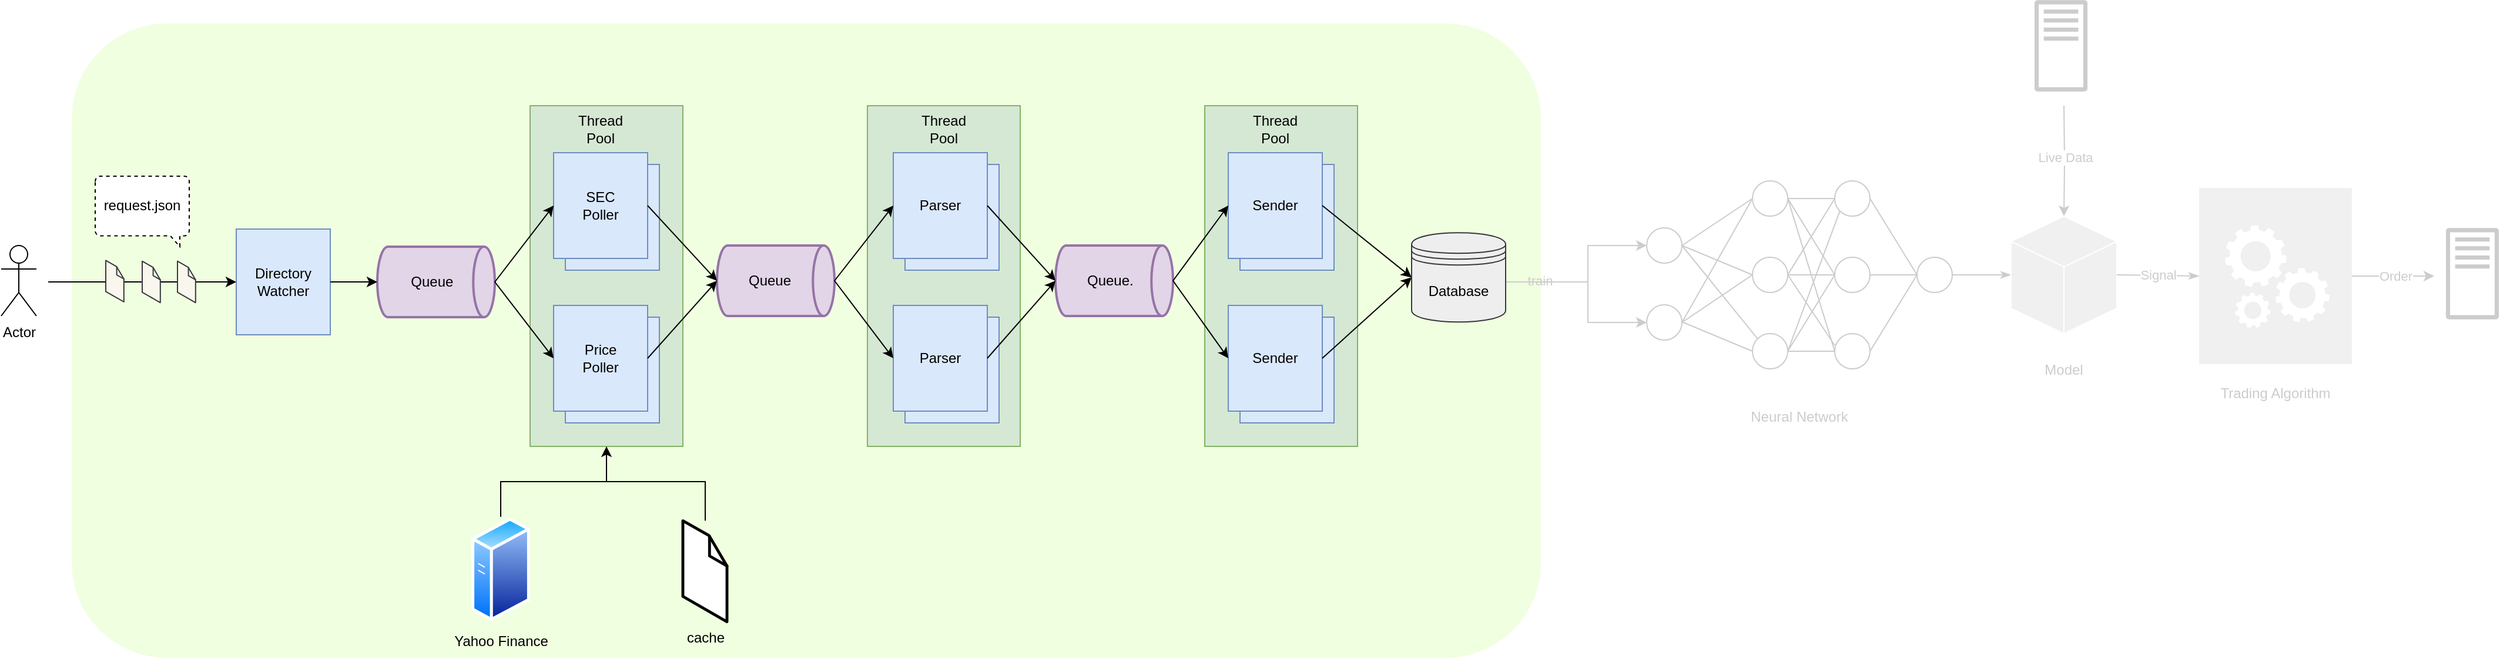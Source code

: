 <mxfile version="14.6.13" type="device"><diagram id="Uc7wO5jZ0mnAPqPivELf" name="Page-1"><mxGraphModel dx="1909" dy="493" grid="1" gridSize="10" guides="1" tooltips="1" connect="1" arrows="1" fold="1" page="1" pageScale="1" pageWidth="827" pageHeight="1169" math="0" shadow="0"><root><mxCell id="0"/><mxCell id="1" parent="0"/><mxCell id="kiufa7p6xv2dPa-8TVBL-117" value="" style="rounded=1;whiteSpace=wrap;html=1;strokeColor=none;fillColor=#B3FF66;opacity=20;" parent="1" vertex="1"><mxGeometry x="-150" y="50" width="1250" height="540" as="geometry"/></mxCell><mxCell id="kiufa7p6xv2dPa-8TVBL-112" style="edgeStyle=orthogonalEdgeStyle;rounded=0;orthogonalLoop=1;jettySize=auto;html=1;exitX=1;exitY=0.5;exitDx=0;exitDy=0;entryX=0;entryY=0.5;entryDx=0;entryDy=0;startArrow=none;startFill=0;endArrow=classic;endFill=1;fontColor=#CCCCCC;strokeColor=#CCCCCC;" parent="1" source="kiufa7p6xv2dPa-8TVBL-107" edge="1"><mxGeometry relative="1" as="geometry"><mxPoint x="1860.0" y="265.005" as="targetPoint"/></mxGeometry></mxCell><mxCell id="kiufa7p6xv2dPa-8TVBL-113" value="Order" style="edgeLabel;html=1;align=center;verticalAlign=middle;resizable=0;points=[];fontColor=#CCCCCC;" parent="kiufa7p6xv2dPa-8TVBL-112" vertex="1" connectable="0"><mxGeometry x="-0.08" relative="1" as="geometry"><mxPoint x="4" as="offset"/></mxGeometry></mxCell><mxCell id="kiufa7p6xv2dPa-8TVBL-107" value="" style="rounded=0;whiteSpace=wrap;html=1;fontColor=#CCCCCC;fillColor=#F0F0F0;strokeColor=none;" parent="1" vertex="1"><mxGeometry x="1660" y="190" width="130" height="150" as="geometry"/></mxCell><mxCell id="kiufa7p6xv2dPa-8TVBL-39" value="" style="rounded=0;whiteSpace=wrap;html=1;fillColor=#d5e8d4;strokeColor=#82b366;" parent="1" vertex="1"><mxGeometry x="814" y="120" width="130" height="290" as="geometry"/></mxCell><mxCell id="kiufa7p6xv2dPa-8TVBL-37" value="Sender" style="rounded=0;whiteSpace=wrap;html=1;fillColor=#dae8fc;strokeColor=#6c8ebf;" parent="1" vertex="1"><mxGeometry x="844" y="300" width="80" height="90" as="geometry"/></mxCell><mxCell id="kiufa7p6xv2dPa-8TVBL-36" value="Sender" style="rounded=0;whiteSpace=wrap;html=1;fillColor=#dae8fc;strokeColor=#6c8ebf;" parent="1" vertex="1"><mxGeometry x="844" y="170" width="80" height="90" as="geometry"/></mxCell><mxCell id="kiufa7p6xv2dPa-8TVBL-35" value="" style="rounded=0;whiteSpace=wrap;html=1;fillColor=#d5e8d4;strokeColor=#82b366;" parent="1" vertex="1"><mxGeometry x="527" y="120" width="130" height="290" as="geometry"/></mxCell><mxCell id="kiufa7p6xv2dPa-8TVBL-34" value="Parser" style="rounded=0;whiteSpace=wrap;html=1;fillColor=#dae8fc;strokeColor=#6c8ebf;" parent="1" vertex="1"><mxGeometry x="559" y="300" width="80" height="90" as="geometry"/></mxCell><mxCell id="kiufa7p6xv2dPa-8TVBL-33" value="Parser" style="rounded=0;whiteSpace=wrap;html=1;fillColor=#dae8fc;strokeColor=#6c8ebf;" parent="1" vertex="1"><mxGeometry x="559" y="170" width="80" height="90" as="geometry"/></mxCell><mxCell id="kiufa7p6xv2dPa-8TVBL-22" value="" style="rounded=0;whiteSpace=wrap;html=1;fillColor=#d5e8d4;strokeColor=#82b366;" parent="1" vertex="1"><mxGeometry x="240" y="120" width="130" height="290" as="geometry"/></mxCell><mxCell id="kiufa7p6xv2dPa-8TVBL-24" value="Poller" style="rounded=0;whiteSpace=wrap;html=1;fillColor=#dae8fc;strokeColor=#6c8ebf;" parent="1" vertex="1"><mxGeometry x="270" y="300" width="80" height="90" as="geometry"/></mxCell><mxCell id="kiufa7p6xv2dPa-8TVBL-23" value="Poller" style="rounded=0;whiteSpace=wrap;html=1;fillColor=#dae8fc;strokeColor=#6c8ebf;" parent="1" vertex="1"><mxGeometry x="270" y="170" width="80" height="90" as="geometry"/></mxCell><mxCell id="HAvQeMUSJQNMTFpUK1Np-1" value="Queue&amp;nbsp;&amp;nbsp;" style="strokeWidth=2;html=1;shape=mxgraph.flowchart.direct_data;whiteSpace=wrap;fillColor=#e1d5e7;strokeColor=#9673a6;" parent="1" vertex="1"><mxGeometry x="110" y="240" width="100" height="60" as="geometry"/></mxCell><mxCell id="HAvQeMUSJQNMTFpUK1Np-3" value="Queue&amp;nbsp; &amp;nbsp;" style="strokeWidth=2;html=1;shape=mxgraph.flowchart.direct_data;whiteSpace=wrap;fillColor=#e1d5e7;strokeColor=#9673a6;" parent="1" vertex="1"><mxGeometry x="399" y="239" width="100" height="60" as="geometry"/></mxCell><mxCell id="HAvQeMUSJQNMTFpUK1Np-4" value="Queue.&amp;nbsp;&amp;nbsp;" style="strokeWidth=2;html=1;shape=mxgraph.flowchart.direct_data;whiteSpace=wrap;fillColor=#e1d5e7;strokeColor=#9673a6;" parent="1" vertex="1"><mxGeometry x="687" y="239" width="100" height="60" as="geometry"/></mxCell><mxCell id="HAvQeMUSJQNMTFpUK1Np-6" value="SEC&lt;br&gt;Poller" style="rounded=0;whiteSpace=wrap;html=1;fillColor=#dae8fc;strokeColor=#6c8ebf;" parent="1" vertex="1"><mxGeometry x="260" y="160" width="80" height="90" as="geometry"/></mxCell><mxCell id="HAvQeMUSJQNMTFpUK1Np-7" value="Price&lt;br&gt;Poller" style="rounded=0;whiteSpace=wrap;html=1;fillColor=#dae8fc;strokeColor=#6c8ebf;" parent="1" vertex="1"><mxGeometry x="260" y="290" width="80" height="90" as="geometry"/></mxCell><mxCell id="HAvQeMUSJQNMTFpUK1Np-8" value="" style="endArrow=classic;html=1;exitX=1;exitY=0.5;exitDx=0;exitDy=0;exitPerimeter=0;entryX=0;entryY=0.5;entryDx=0;entryDy=0;" parent="1" source="HAvQeMUSJQNMTFpUK1Np-1" target="HAvQeMUSJQNMTFpUK1Np-6" edge="1"><mxGeometry width="50" height="50" relative="1" as="geometry"><mxPoint x="230" y="240" as="sourcePoint"/><mxPoint x="280" y="190" as="targetPoint"/></mxGeometry></mxCell><mxCell id="HAvQeMUSJQNMTFpUK1Np-9" value="" style="endArrow=classic;html=1;exitX=1;exitY=0.5;exitDx=0;exitDy=0;exitPerimeter=0;entryX=0;entryY=0.5;entryDx=0;entryDy=0;" parent="1" source="HAvQeMUSJQNMTFpUK1Np-1" target="HAvQeMUSJQNMTFpUK1Np-7" edge="1"><mxGeometry width="50" height="50" relative="1" as="geometry"><mxPoint x="250" y="280" as="sourcePoint"/><mxPoint x="290" y="215" as="targetPoint"/></mxGeometry></mxCell><mxCell id="HAvQeMUSJQNMTFpUK1Np-10" value="" style="endArrow=classic;html=1;exitX=1;exitY=0.5;exitDx=0;exitDy=0;entryX=0;entryY=0.5;entryDx=0;entryDy=0;entryPerimeter=0;" parent="1" source="HAvQeMUSJQNMTFpUK1Np-6" target="HAvQeMUSJQNMTFpUK1Np-3" edge="1"><mxGeometry width="50" height="50" relative="1" as="geometry"><mxPoint x="250" y="280" as="sourcePoint"/><mxPoint x="290" y="215" as="targetPoint"/></mxGeometry></mxCell><mxCell id="HAvQeMUSJQNMTFpUK1Np-11" value="" style="endArrow=classic;html=1;exitX=1;exitY=0.5;exitDx=0;exitDy=0;entryX=0;entryY=0.5;entryDx=0;entryDy=0;entryPerimeter=0;" parent="1" source="HAvQeMUSJQNMTFpUK1Np-7" target="HAvQeMUSJQNMTFpUK1Np-3" edge="1"><mxGeometry width="50" height="50" relative="1" as="geometry"><mxPoint x="250" y="280" as="sourcePoint"/><mxPoint x="290" y="345" as="targetPoint"/></mxGeometry></mxCell><mxCell id="HAvQeMUSJQNMTFpUK1Np-12" value="Parser" style="rounded=0;whiteSpace=wrap;html=1;fillColor=#dae8fc;strokeColor=#6c8ebf;" parent="1" vertex="1"><mxGeometry x="549" y="160" width="80" height="90" as="geometry"/></mxCell><mxCell id="HAvQeMUSJQNMTFpUK1Np-13" value="Parser" style="rounded=0;whiteSpace=wrap;html=1;fillColor=#dae8fc;strokeColor=#6c8ebf;" parent="1" vertex="1"><mxGeometry x="549" y="290" width="80" height="90" as="geometry"/></mxCell><mxCell id="HAvQeMUSJQNMTFpUK1Np-14" value="" style="endArrow=classic;html=1;exitX=1;exitY=0.5;exitDx=0;exitDy=0;exitPerimeter=0;entryX=0;entryY=0.5;entryDx=0;entryDy=0;" parent="1" source="HAvQeMUSJQNMTFpUK1Np-3" target="HAvQeMUSJQNMTFpUK1Np-12" edge="1"><mxGeometry width="50" height="50" relative="1" as="geometry"><mxPoint x="509" y="270" as="sourcePoint"/><mxPoint x="549" y="190" as="targetPoint"/></mxGeometry></mxCell><mxCell id="HAvQeMUSJQNMTFpUK1Np-15" value="" style="endArrow=classic;html=1;exitX=1;exitY=0.5;exitDx=0;exitDy=0;exitPerimeter=0;entryX=0;entryY=0.5;entryDx=0;entryDy=0;" parent="1" source="HAvQeMUSJQNMTFpUK1Np-3" target="HAvQeMUSJQNMTFpUK1Np-13" edge="1"><mxGeometry width="50" height="50" relative="1" as="geometry"><mxPoint x="509" y="270" as="sourcePoint"/><mxPoint x="559" y="215" as="targetPoint"/></mxGeometry></mxCell><mxCell id="HAvQeMUSJQNMTFpUK1Np-16" value="" style="endArrow=classic;html=1;exitX=1;exitY=0.5;exitDx=0;exitDy=0;entryX=0;entryY=0.5;entryDx=0;entryDy=0;entryPerimeter=0;" parent="1" source="HAvQeMUSJQNMTFpUK1Np-12" target="HAvQeMUSJQNMTFpUK1Np-4" edge="1"><mxGeometry width="50" height="50" relative="1" as="geometry"><mxPoint x="519" y="280" as="sourcePoint"/><mxPoint x="669" y="270" as="targetPoint"/></mxGeometry></mxCell><mxCell id="HAvQeMUSJQNMTFpUK1Np-17" value="" style="endArrow=classic;html=1;exitX=1;exitY=0.5;exitDx=0;exitDy=0;entryX=0;entryY=0.5;entryDx=0;entryDy=0;entryPerimeter=0;" parent="1" source="HAvQeMUSJQNMTFpUK1Np-13" target="HAvQeMUSJQNMTFpUK1Np-4" edge="1"><mxGeometry width="50" height="50" relative="1" as="geometry"><mxPoint x="519" y="280" as="sourcePoint"/><mxPoint x="669" y="270" as="targetPoint"/></mxGeometry></mxCell><mxCell id="HAvQeMUSJQNMTFpUK1Np-18" value="Sender" style="rounded=0;whiteSpace=wrap;html=1;fillColor=#dae8fc;strokeColor=#6c8ebf;" parent="1" vertex="1"><mxGeometry x="834" y="160" width="80" height="90" as="geometry"/></mxCell><mxCell id="HAvQeMUSJQNMTFpUK1Np-19" value="Sender" style="rounded=0;whiteSpace=wrap;html=1;fillColor=#dae8fc;strokeColor=#6c8ebf;" parent="1" vertex="1"><mxGeometry x="834" y="290" width="80" height="90" as="geometry"/></mxCell><mxCell id="HAvQeMUSJQNMTFpUK1Np-20" value="" style="endArrow=classic;html=1;exitX=1;exitY=0.5;exitDx=0;exitDy=0;exitPerimeter=0;entryX=0;entryY=0.5;entryDx=0;entryDy=0;" parent="1" source="HAvQeMUSJQNMTFpUK1Np-4" target="HAvQeMUSJQNMTFpUK1Np-18" edge="1"><mxGeometry width="50" height="50" relative="1" as="geometry"><mxPoint x="794" y="270" as="sourcePoint"/><mxPoint x="834" y="190" as="targetPoint"/></mxGeometry></mxCell><mxCell id="HAvQeMUSJQNMTFpUK1Np-21" value="" style="endArrow=classic;html=1;entryX=0;entryY=0.5;entryDx=0;entryDy=0;exitX=1;exitY=0.5;exitDx=0;exitDy=0;exitPerimeter=0;" parent="1" source="HAvQeMUSJQNMTFpUK1Np-4" target="HAvQeMUSJQNMTFpUK1Np-19" edge="1"><mxGeometry width="50" height="50" relative="1" as="geometry"><mxPoint x="794" y="270" as="sourcePoint"/><mxPoint x="844" y="215" as="targetPoint"/></mxGeometry></mxCell><mxCell id="kiufa7p6xv2dPa-8TVBL-89" style="edgeStyle=orthogonalEdgeStyle;rounded=0;orthogonalLoop=1;jettySize=auto;html=1;exitX=0;exitY=0.5;exitDx=0;exitDy=0;entryX=0;entryY=0.5;entryDx=0;entryDy=0;endArrow=classic;endFill=1;startArrow=classic;startFill=1;strokeColor=#CCCCCC;" parent="1" source="kiufa7p6xv2dPa-8TVBL-55" target="kiufa7p6xv2dPa-8TVBL-54" edge="1"><mxGeometry relative="1" as="geometry"><Array as="points"><mxPoint x="1140" y="305"/><mxPoint x="1140" y="239"/></Array></mxGeometry></mxCell><mxCell id="kiufa7p6xv2dPa-8TVBL-90" style="edgeStyle=orthogonalEdgeStyle;rounded=0;orthogonalLoop=1;jettySize=auto;html=1;exitX=1;exitY=0.5;exitDx=0;exitDy=0;exitPerimeter=0;startArrow=none;startFill=0;endArrow=none;endFill=0;strokeColor=#CCCCCC;" parent="1" edge="1"><mxGeometry relative="1" as="geometry"><mxPoint x="1140" y="270" as="targetPoint"/><mxPoint x="1060" y="270" as="sourcePoint"/></mxGeometry></mxCell><mxCell id="kiufa7p6xv2dPa-8TVBL-97" value="train" style="edgeLabel;html=1;align=center;verticalAlign=middle;resizable=0;points=[];fontColor=#CCCCCC;labelBackgroundColor=none;" parent="kiufa7p6xv2dPa-8TVBL-90" vertex="1" connectable="0"><mxGeometry x="-0.025" y="-2" relative="1" as="geometry"><mxPoint y="-3" as="offset"/></mxGeometry></mxCell><mxCell id="HAvQeMUSJQNMTFpUK1Np-23" value="" style="endArrow=classic;html=1;exitX=1;exitY=0.5;exitDx=0;exitDy=0;entryX=0;entryY=0.5;entryDx=0;entryDy=0;" parent="1" source="HAvQeMUSJQNMTFpUK1Np-18" target="GHpapGd2WwcE7miVzJvR-5" edge="1"><mxGeometry width="50" height="50" relative="1" as="geometry"><mxPoint x="804" y="280" as="sourcePoint"/><mxPoint x="980" y="270" as="targetPoint"/></mxGeometry></mxCell><mxCell id="HAvQeMUSJQNMTFpUK1Np-24" value="" style="endArrow=classic;html=1;exitX=1;exitY=0.5;exitDx=0;exitDy=0;entryX=0;entryY=0.5;entryDx=0;entryDy=0;" parent="1" source="HAvQeMUSJQNMTFpUK1Np-19" target="GHpapGd2WwcE7miVzJvR-5" edge="1"><mxGeometry width="50" height="50" relative="1" as="geometry"><mxPoint x="924" y="215" as="sourcePoint"/><mxPoint x="980" y="270" as="targetPoint"/></mxGeometry></mxCell><mxCell id="HAvQeMUSJQNMTFpUK1Np-26" value="Directory&lt;br&gt;Watcher" style="rounded=0;whiteSpace=wrap;html=1;fillColor=#dae8fc;strokeColor=#6c8ebf;" parent="1" vertex="1"><mxGeometry x="-10" y="225" width="80" height="90" as="geometry"/></mxCell><mxCell id="HAvQeMUSJQNMTFpUK1Np-27" value="" style="endArrow=classic;html=1;exitX=1;exitY=0.5;exitDx=0;exitDy=0;entryX=0;entryY=0.5;entryDx=0;entryDy=0;entryPerimeter=0;" parent="1" source="HAvQeMUSJQNMTFpUK1Np-26" target="HAvQeMUSJQNMTFpUK1Np-1" edge="1"><mxGeometry width="50" height="50" relative="1" as="geometry"><mxPoint x="80" y="367.5" as="sourcePoint"/><mxPoint x="120" y="302.5" as="targetPoint"/></mxGeometry></mxCell><mxCell id="kiufa7p6xv2dPa-8TVBL-6" value="" style="endArrow=classic;html=1;entryX=0;entryY=0.5;entryDx=0;entryDy=0;" parent="1" target="HAvQeMUSJQNMTFpUK1Np-26" edge="1"><mxGeometry width="50" height="50" relative="1" as="geometry"><mxPoint x="-170" y="270" as="sourcePoint"/><mxPoint x="-10" y="410" as="targetPoint"/></mxGeometry></mxCell><mxCell id="kiufa7p6xv2dPa-8TVBL-7" value="" style="verticalLabelPosition=bottom;html=1;verticalAlign=top;strokeWidth=1;align=center;outlineConnect=0;dashed=0;outlineConnect=0;shape=mxgraph.aws3d.file;aspect=fixed;strokeColor=#36393d;fillColor=#f9f7ed;" parent="1" vertex="1"><mxGeometry x="-121" y="251.7" width="15.4" height="35.3" as="geometry"/></mxCell><mxCell id="kiufa7p6xv2dPa-8TVBL-8" value="" style="verticalLabelPosition=bottom;html=1;verticalAlign=top;strokeWidth=1;align=center;outlineConnect=0;dashed=0;outlineConnect=0;shape=mxgraph.aws3d.file;aspect=fixed;strokeColor=#36393d;fillColor=#f9f7ed;" parent="1" vertex="1"><mxGeometry x="-90" y="252.35" width="15.4" height="35.3" as="geometry"/></mxCell><mxCell id="kiufa7p6xv2dPa-8TVBL-9" value="" style="verticalLabelPosition=bottom;html=1;verticalAlign=top;strokeWidth=1;align=center;outlineConnect=0;dashed=0;outlineConnect=0;shape=mxgraph.aws3d.file;aspect=fixed;strokeColor=#36393d;fillColor=#f9f7ed;" parent="1" vertex="1"><mxGeometry x="-60" y="252.35" width="15.4" height="35.3" as="geometry"/></mxCell><mxCell id="kiufa7p6xv2dPa-8TVBL-10" value="" style="html=1;verticalLabelPosition=bottom;align=center;labelBackgroundColor=#ffffff;verticalAlign=top;strokeWidth=1;shadow=0;dashed=1;shape=mxgraph.ios7.icons.message;" parent="1" vertex="1"><mxGeometry x="-130" y="180" width="80" height="60" as="geometry"/></mxCell><mxCell id="kiufa7p6xv2dPa-8TVBL-11" value="request.json" style="text;html=1;strokeColor=none;fillColor=none;align=center;verticalAlign=middle;whiteSpace=wrap;rounded=0;" parent="1" vertex="1"><mxGeometry x="-110" y="195" width="40" height="20" as="geometry"/></mxCell><mxCell id="kiufa7p6xv2dPa-8TVBL-21" value="Actor" style="shape=umlActor;verticalLabelPosition=bottom;verticalAlign=top;html=1;outlineConnect=0;" parent="1" vertex="1"><mxGeometry x="-210" y="239" width="30" height="60" as="geometry"/></mxCell><mxCell id="kiufa7p6xv2dPa-8TVBL-28" value="Yahoo Finance" style="aspect=fixed;perimeter=ellipsePerimeter;html=1;align=center;shadow=0;dashed=0;spacingTop=3;image;image=img/lib/active_directory/generic_server.svg;labelBackgroundColor=none;" parent="1" vertex="1"><mxGeometry x="190" y="470" width="50" height="89.29" as="geometry"/></mxCell><mxCell id="kiufa7p6xv2dPa-8TVBL-41" value="Thread Pool" style="text;html=1;strokeColor=none;fillColor=none;align=center;verticalAlign=middle;whiteSpace=wrap;rounded=0;" parent="1" vertex="1"><mxGeometry x="280" y="130" width="40" height="20" as="geometry"/></mxCell><mxCell id="kiufa7p6xv2dPa-8TVBL-42" value="Thread Pool" style="text;html=1;strokeColor=none;fillColor=none;align=center;verticalAlign=middle;whiteSpace=wrap;rounded=0;" parent="1" vertex="1"><mxGeometry x="572" y="130" width="40" height="20" as="geometry"/></mxCell><mxCell id="kiufa7p6xv2dPa-8TVBL-43" value="Thread Pool" style="text;html=1;strokeColor=none;fillColor=none;align=center;verticalAlign=middle;whiteSpace=wrap;rounded=0;" parent="1" vertex="1"><mxGeometry x="854" y="130" width="40" height="20" as="geometry"/></mxCell><mxCell id="kiufa7p6xv2dPa-8TVBL-52" value="cache" style="verticalLabelPosition=bottom;html=1;verticalAlign=top;strokeWidth=1;align=center;outlineConnect=0;outlineConnect=0;shape=mxgraph.aws3d.file;aspect=fixed;" parent="1" vertex="1"><mxGeometry x="370" y="473.29" width="37.52" height="86" as="geometry"/></mxCell><mxCell id="kiufa7p6xv2dPa-8TVBL-54" value="" style="ellipse;whiteSpace=wrap;html=1;aspect=fixed;fontColor=#CCCCCC;strokeColor=#CCCCCC;" parent="1" vertex="1"><mxGeometry x="1190" y="224" width="30" height="30" as="geometry"/></mxCell><mxCell id="kiufa7p6xv2dPa-8TVBL-55" value="" style="ellipse;whiteSpace=wrap;html=1;aspect=fixed;fontColor=#CCCCCC;strokeColor=#CCCCCC;" parent="1" vertex="1"><mxGeometry x="1190" y="289.5" width="30" height="30" as="geometry"/></mxCell><mxCell id="kiufa7p6xv2dPa-8TVBL-56" value="" style="ellipse;whiteSpace=wrap;html=1;aspect=fixed;fontColor=#CCCCCC;strokeColor=#CCCCCC;" parent="1" vertex="1"><mxGeometry x="1280" y="184" width="30" height="30" as="geometry"/></mxCell><mxCell id="kiufa7p6xv2dPa-8TVBL-57" value="" style="ellipse;whiteSpace=wrap;html=1;aspect=fixed;fontColor=#CCCCCC;strokeColor=#CCCCCC;" parent="1" vertex="1"><mxGeometry x="1280" y="249" width="30" height="30" as="geometry"/></mxCell><mxCell id="kiufa7p6xv2dPa-8TVBL-58" value="" style="ellipse;whiteSpace=wrap;html=1;aspect=fixed;fontColor=#CCCCCC;strokeColor=#CCCCCC;" parent="1" vertex="1"><mxGeometry x="1280" y="314" width="30" height="30" as="geometry"/></mxCell><mxCell id="kiufa7p6xv2dPa-8TVBL-62" value="" style="ellipse;whiteSpace=wrap;html=1;aspect=fixed;fontColor=#CCCCCC;strokeColor=#CCCCCC;" parent="1" vertex="1"><mxGeometry x="1420" y="249" width="30" height="30" as="geometry"/></mxCell><mxCell id="kiufa7p6xv2dPa-8TVBL-64" value="" style="endArrow=none;html=1;exitX=1;exitY=0.5;exitDx=0;exitDy=0;entryX=0;entryY=0.5;entryDx=0;entryDy=0;endFill=0;fontColor=#CCCCCC;strokeColor=#CCCCCC;" parent="1" source="kiufa7p6xv2dPa-8TVBL-54" target="kiufa7p6xv2dPa-8TVBL-56" edge="1"><mxGeometry width="50" height="50" relative="1" as="geometry"><mxPoint x="1160" y="376.65" as="sourcePoint"/><mxPoint x="1226" y="311.65" as="targetPoint"/></mxGeometry></mxCell><mxCell id="kiufa7p6xv2dPa-8TVBL-65" value="" style="endArrow=none;html=1;exitX=1;exitY=0.5;exitDx=0;exitDy=0;entryX=0;entryY=0.5;entryDx=0;entryDy=0;endFill=0;fontColor=#CCCCCC;strokeColor=#CCCCCC;" parent="1" source="kiufa7p6xv2dPa-8TVBL-54" target="kiufa7p6xv2dPa-8TVBL-57" edge="1"><mxGeometry width="50" height="50" relative="1" as="geometry"><mxPoint x="1270" y="269" as="sourcePoint"/><mxPoint x="1290" y="244" as="targetPoint"/></mxGeometry></mxCell><mxCell id="kiufa7p6xv2dPa-8TVBL-66" value="" style="endArrow=none;html=1;exitX=1;exitY=0.5;exitDx=0;exitDy=0;entryX=0;entryY=0;entryDx=0;entryDy=0;endFill=0;fontColor=#CCCCCC;strokeColor=#CCCCCC;" parent="1" source="kiufa7p6xv2dPa-8TVBL-54" target="kiufa7p6xv2dPa-8TVBL-58" edge="1"><mxGeometry width="50" height="50" relative="1" as="geometry"><mxPoint x="1270" y="269" as="sourcePoint"/><mxPoint x="1290" y="290" as="targetPoint"/></mxGeometry></mxCell><mxCell id="kiufa7p6xv2dPa-8TVBL-67" value="" style="endArrow=none;html=1;exitX=1;exitY=0.5;exitDx=0;exitDy=0;entryX=0;entryY=0.5;entryDx=0;entryDy=0;endFill=0;fontColor=#CCCCCC;strokeColor=#CCCCCC;" parent="1" source="kiufa7p6xv2dPa-8TVBL-55" target="kiufa7p6xv2dPa-8TVBL-56" edge="1"><mxGeometry width="50" height="50" relative="1" as="geometry"><mxPoint x="1230" y="265.5" as="sourcePoint"/><mxPoint x="1260" y="314" as="targetPoint"/></mxGeometry></mxCell><mxCell id="kiufa7p6xv2dPa-8TVBL-68" value="" style="endArrow=none;html=1;exitX=1;exitY=0.5;exitDx=0;exitDy=0;entryX=0;entryY=0.5;entryDx=0;entryDy=0;endFill=0;fontColor=#CCCCCC;strokeColor=#CCCCCC;" parent="1" source="kiufa7p6xv2dPa-8TVBL-55" target="kiufa7p6xv2dPa-8TVBL-57" edge="1"><mxGeometry width="50" height="50" relative="1" as="geometry"><mxPoint x="1230" y="314.5" as="sourcePoint"/><mxPoint x="1290" y="209" as="targetPoint"/></mxGeometry></mxCell><mxCell id="kiufa7p6xv2dPa-8TVBL-69" value="" style="endArrow=none;html=1;entryX=0;entryY=0.5;entryDx=0;entryDy=0;endFill=0;fontColor=#CCCCCC;strokeColor=#CCCCCC;" parent="1" target="kiufa7p6xv2dPa-8TVBL-58" edge="1"><mxGeometry width="50" height="50" relative="1" as="geometry"><mxPoint x="1220" y="304" as="sourcePoint"/><mxPoint x="1290" y="265.5" as="targetPoint"/></mxGeometry></mxCell><mxCell id="kiufa7p6xv2dPa-8TVBL-70" value="" style="ellipse;whiteSpace=wrap;html=1;aspect=fixed;fontColor=#CCCCCC;strokeColor=#CCCCCC;" parent="1" vertex="1"><mxGeometry x="1350" y="184" width="30" height="30" as="geometry"/></mxCell><mxCell id="kiufa7p6xv2dPa-8TVBL-71" value="" style="ellipse;whiteSpace=wrap;html=1;aspect=fixed;fontColor=#CCCCCC;strokeColor=#CCCCCC;" parent="1" vertex="1"><mxGeometry x="1350" y="249" width="30" height="30" as="geometry"/></mxCell><mxCell id="kiufa7p6xv2dPa-8TVBL-72" value="" style="ellipse;whiteSpace=wrap;html=1;aspect=fixed;fontColor=#CCCCCC;strokeColor=#CCCCCC;" parent="1" vertex="1"><mxGeometry x="1350" y="314" width="30" height="30" as="geometry"/></mxCell><mxCell id="kiufa7p6xv2dPa-8TVBL-73" value="" style="endArrow=none;html=1;exitX=1;exitY=0.5;exitDx=0;exitDy=0;entryX=0;entryY=0.5;entryDx=0;entryDy=0;endFill=0;fontColor=#CCCCCC;strokeColor=#CCCCCC;" parent="1" source="kiufa7p6xv2dPa-8TVBL-56" target="kiufa7p6xv2dPa-8TVBL-70" edge="1"><mxGeometry width="50" height="50" relative="1" as="geometry"><mxPoint x="1230" y="249" as="sourcePoint"/><mxPoint x="1290" y="209" as="targetPoint"/></mxGeometry></mxCell><mxCell id="kiufa7p6xv2dPa-8TVBL-74" value="" style="endArrow=none;html=1;exitX=1;exitY=0.5;exitDx=0;exitDy=0;entryX=0;entryY=0.5;entryDx=0;entryDy=0;endFill=0;fontColor=#CCCCCC;strokeColor=#CCCCCC;" parent="1" source="kiufa7p6xv2dPa-8TVBL-56" target="kiufa7p6xv2dPa-8TVBL-71" edge="1"><mxGeometry width="50" height="50" relative="1" as="geometry"><mxPoint x="1320" y="209" as="sourcePoint"/><mxPoint x="1360" y="209" as="targetPoint"/></mxGeometry></mxCell><mxCell id="kiufa7p6xv2dPa-8TVBL-75" value="" style="endArrow=none;html=1;exitX=1;exitY=0.5;exitDx=0;exitDy=0;entryX=0;entryY=0.5;entryDx=0;entryDy=0;endFill=0;fontColor=#CCCCCC;strokeColor=#CCCCCC;" parent="1" source="kiufa7p6xv2dPa-8TVBL-56" target="kiufa7p6xv2dPa-8TVBL-72" edge="1"><mxGeometry width="50" height="50" relative="1" as="geometry"><mxPoint x="1320" y="209" as="sourcePoint"/><mxPoint x="1360" y="274" as="targetPoint"/></mxGeometry></mxCell><mxCell id="kiufa7p6xv2dPa-8TVBL-76" value="" style="endArrow=none;html=1;exitX=1;exitY=0.5;exitDx=0;exitDy=0;entryX=0;entryY=0.5;entryDx=0;entryDy=0;endFill=0;fontColor=#CCCCCC;strokeColor=#CCCCCC;" parent="1" source="kiufa7p6xv2dPa-8TVBL-57" target="kiufa7p6xv2dPa-8TVBL-70" edge="1"><mxGeometry width="50" height="50" relative="1" as="geometry"><mxPoint x="1330" y="219" as="sourcePoint"/><mxPoint x="1370" y="284" as="targetPoint"/></mxGeometry></mxCell><mxCell id="kiufa7p6xv2dPa-8TVBL-77" value="" style="endArrow=none;html=1;exitX=1;exitY=0.5;exitDx=0;exitDy=0;endFill=0;fontColor=#CCCCCC;strokeColor=#CCCCCC;" parent="1" source="kiufa7p6xv2dPa-8TVBL-57" target="kiufa7p6xv2dPa-8TVBL-71" edge="1"><mxGeometry width="50" height="50" relative="1" as="geometry"><mxPoint x="1320" y="274" as="sourcePoint"/><mxPoint x="1360" y="209" as="targetPoint"/></mxGeometry></mxCell><mxCell id="kiufa7p6xv2dPa-8TVBL-78" value="" style="endArrow=none;html=1;exitX=1;exitY=0.5;exitDx=0;exitDy=0;endFill=0;fontColor=#CCCCCC;strokeColor=#CCCCCC;" parent="1" source="kiufa7p6xv2dPa-8TVBL-57" edge="1"><mxGeometry width="50" height="50" relative="1" as="geometry"><mxPoint x="1330" y="284" as="sourcePoint"/><mxPoint x="1350" y="324" as="targetPoint"/></mxGeometry></mxCell><mxCell id="kiufa7p6xv2dPa-8TVBL-79" value="" style="endArrow=none;html=1;exitX=1;exitY=0.5;exitDx=0;exitDy=0;endFill=0;fontColor=#CCCCCC;strokeColor=#CCCCCC;" parent="1" source="kiufa7p6xv2dPa-8TVBL-58" edge="1"><mxGeometry width="50" height="50" relative="1" as="geometry"><mxPoint x="1320" y="274" as="sourcePoint"/><mxPoint x="1350" y="329" as="targetPoint"/></mxGeometry></mxCell><mxCell id="kiufa7p6xv2dPa-8TVBL-80" value="" style="endArrow=none;html=1;exitX=1;exitY=0.5;exitDx=0;exitDy=0;entryX=0;entryY=0.5;entryDx=0;entryDy=0;endFill=0;fontColor=#CCCCCC;strokeColor=#CCCCCC;" parent="1" source="kiufa7p6xv2dPa-8TVBL-58" target="kiufa7p6xv2dPa-8TVBL-71" edge="1"><mxGeometry width="50" height="50" relative="1" as="geometry"><mxPoint x="1330" y="284" as="sourcePoint"/><mxPoint x="1370" y="344" as="targetPoint"/></mxGeometry></mxCell><mxCell id="kiufa7p6xv2dPa-8TVBL-81" value="" style="endArrow=none;html=1;exitX=1;exitY=0.5;exitDx=0;exitDy=0;entryX=0;entryY=1;entryDx=0;entryDy=0;endFill=0;fontColor=#CCCCCC;strokeColor=#CCCCCC;" parent="1" source="kiufa7p6xv2dPa-8TVBL-58" target="kiufa7p6xv2dPa-8TVBL-70" edge="1"><mxGeometry width="50" height="50" relative="1" as="geometry"><mxPoint x="1320" y="339" as="sourcePoint"/><mxPoint x="1360" y="274" as="targetPoint"/></mxGeometry></mxCell><mxCell id="kiufa7p6xv2dPa-8TVBL-82" value="" style="endArrow=none;html=1;exitX=1;exitY=0.5;exitDx=0;exitDy=0;entryX=0;entryY=0.5;entryDx=0;entryDy=0;endFill=0;fontColor=#CCCCCC;strokeColor=#CCCCCC;" parent="1" source="kiufa7p6xv2dPa-8TVBL-71" target="kiufa7p6xv2dPa-8TVBL-62" edge="1"><mxGeometry width="50" height="50" relative="1" as="geometry"><mxPoint x="1230" y="249" as="sourcePoint"/><mxPoint x="1290" y="209" as="targetPoint"/></mxGeometry></mxCell><mxCell id="kiufa7p6xv2dPa-8TVBL-83" value="" style="endArrow=none;html=1;exitX=1;exitY=0.5;exitDx=0;exitDy=0;endFill=0;fontColor=#CCCCCC;strokeColor=#CCCCCC;" parent="1" source="kiufa7p6xv2dPa-8TVBL-70" edge="1"><mxGeometry width="50" height="50" relative="1" as="geometry"><mxPoint x="1390" y="274" as="sourcePoint"/><mxPoint x="1420" y="264" as="targetPoint"/></mxGeometry></mxCell><mxCell id="kiufa7p6xv2dPa-8TVBL-85" value="" style="endArrow=none;html=1;exitX=1;exitY=0.5;exitDx=0;exitDy=0;endFill=0;entryX=0;entryY=0.5;entryDx=0;entryDy=0;fontColor=#CCCCCC;strokeColor=#CCCCCC;" parent="1" source="kiufa7p6xv2dPa-8TVBL-72" target="kiufa7p6xv2dPa-8TVBL-62" edge="1"><mxGeometry width="50" height="50" relative="1" as="geometry"><mxPoint x="1390" y="209" as="sourcePoint"/><mxPoint x="1430" y="274" as="targetPoint"/></mxGeometry></mxCell><mxCell id="kiufa7p6xv2dPa-8TVBL-87" value="" style="endArrow=classicThin;html=1;exitX=1;exitY=0.5;exitDx=0;exitDy=0;entryX=0;entryY=0.5;entryDx=0;entryDy=0;endFill=1;entryPerimeter=0;fontColor=#CCCCCC;strokeColor=#CCCCCC;" parent="1" source="kiufa7p6xv2dPa-8TVBL-62" target="kiufa7p6xv2dPa-8TVBL-91" edge="1"><mxGeometry width="50" height="50" relative="1" as="geometry"><mxPoint x="1470" y="264" as="sourcePoint"/><mxPoint x="1510" y="264" as="targetPoint"/></mxGeometry></mxCell><mxCell id="kiufa7p6xv2dPa-8TVBL-91" value="" style="html=1;whiteSpace=wrap;shape=isoCube2;backgroundOutline=1;isoAngle=15;fontColor=#CCCCCC;strokeColor=#FFFFFF;fillColor=#F0F0F0;" parent="1" vertex="1"><mxGeometry x="1500" y="214" width="90" height="100" as="geometry"/></mxCell><mxCell id="kiufa7p6xv2dPa-8TVBL-94" value="Model" style="text;html=1;strokeColor=none;fillColor=none;align=center;verticalAlign=middle;whiteSpace=wrap;rounded=0;fontColor=#CCCCCC;" parent="1" vertex="1"><mxGeometry x="1525" y="335" width="40" height="20" as="geometry"/></mxCell><mxCell id="kiufa7p6xv2dPa-8TVBL-99" value="" style="edgeStyle=orthogonalEdgeStyle;rounded=0;orthogonalLoop=1;jettySize=auto;html=1;startArrow=none;startFill=0;endArrow=classic;endFill=1;entryX=0.5;entryY=0;entryDx=0;entryDy=0;entryPerimeter=0;fontColor=#CCCCCC;strokeColor=#CCCCCC;" parent="1" target="kiufa7p6xv2dPa-8TVBL-91" edge="1"><mxGeometry relative="1" as="geometry"><mxPoint x="1130" y="270" as="targetPoint"/><mxPoint x="1545" y="120" as="sourcePoint"/></mxGeometry></mxCell><mxCell id="kiufa7p6xv2dPa-8TVBL-100" value="Live Data" style="edgeLabel;html=1;align=center;verticalAlign=middle;resizable=0;points=[];fontColor=#CCCCCC;" parent="kiufa7p6xv2dPa-8TVBL-99" vertex="1" connectable="0"><mxGeometry x="0.375" y="1" relative="1" as="geometry"><mxPoint y="-21" as="offset"/></mxGeometry></mxCell><mxCell id="kiufa7p6xv2dPa-8TVBL-104" value="Signal" style="endArrow=classicThin;html=1;exitX=1;exitY=0.5;exitDx=0;exitDy=0;entryX=0;entryY=0.5;entryDx=0;entryDy=0;endFill=1;exitPerimeter=0;fontColor=#CCCCCC;strokeColor=#CCCCCC;" parent="1" source="kiufa7p6xv2dPa-8TVBL-91" target="kiufa7p6xv2dPa-8TVBL-107" edge="1"><mxGeometry width="50" height="50" relative="1" as="geometry"><mxPoint x="1604" y="263.5" as="sourcePoint"/><mxPoint x="1654" y="263.5" as="targetPoint"/></mxGeometry></mxCell><mxCell id="kiufa7p6xv2dPa-8TVBL-105" value="" style="html=1;aspect=fixed;shadow=0;align=center;verticalAlign=top;shape=mxgraph.gcp2.gear;strokeColor=none;" parent="1" vertex="1"><mxGeometry x="1682" y="221.82" width="52.35" height="52.35" as="geometry"/></mxCell><mxCell id="kiufa7p6xv2dPa-8TVBL-108" value="" style="html=1;aspect=fixed;shadow=0;align=center;verticalAlign=top;shape=mxgraph.gcp2.gear;strokeColor=none;" parent="1" vertex="1"><mxGeometry x="1725" y="258.17" width="46" height="46" as="geometry"/></mxCell><mxCell id="kiufa7p6xv2dPa-8TVBL-109" value="" style="html=1;aspect=fixed;shadow=0;align=center;verticalAlign=top;shape=mxgraph.gcp2.gear;strokeColor=none;" parent="1" vertex="1"><mxGeometry x="1690.68" y="279.17" width="30" height="30" as="geometry"/></mxCell><mxCell id="kiufa7p6xv2dPa-8TVBL-110" value="Trading Algorithm" style="text;html=1;strokeColor=none;fillColor=none;align=center;verticalAlign=middle;whiteSpace=wrap;rounded=0;fontColor=#CCCCCC;" parent="1" vertex="1"><mxGeometry x="1660" y="355" width="130" height="20" as="geometry"/></mxCell><mxCell id="kiufa7p6xv2dPa-8TVBL-114" value="Neural Network" style="text;html=1;strokeColor=none;fillColor=none;align=center;verticalAlign=middle;whiteSpace=wrap;rounded=0;fontColor=#CCCCCC;" parent="1" vertex="1"><mxGeometry x="1270" y="375" width="100" height="20" as="geometry"/></mxCell><mxCell id="GHpapGd2WwcE7miVzJvR-2" value="" style="outlineConnect=0;fontColor=#232F3E;gradientColor=none;strokeColor=none;dashed=0;verticalLabelPosition=bottom;verticalAlign=top;align=center;html=1;fontSize=12;fontStyle=0;aspect=fixed;pointerEvents=1;shape=mxgraph.aws4.traditional_server;fillColor=#CCCCCC;" vertex="1" parent="1"><mxGeometry x="1520" y="30" width="45" height="78" as="geometry"/></mxCell><mxCell id="GHpapGd2WwcE7miVzJvR-3" value="" style="outlineConnect=0;fontColor=#232F3E;gradientColor=none;strokeColor=none;dashed=0;verticalLabelPosition=bottom;verticalAlign=top;align=center;html=1;fontSize=12;fontStyle=0;aspect=fixed;pointerEvents=1;shape=mxgraph.aws4.traditional_server;fillColor=#CCCCCC;" vertex="1" parent="1"><mxGeometry x="1870" y="224" width="45" height="78" as="geometry"/></mxCell><mxCell id="GHpapGd2WwcE7miVzJvR-5" value="Database" style="shape=datastore;whiteSpace=wrap;html=1;labelBackgroundColor=none;strokeColor=#36393d;strokeWidth=1;fillColor=#eeeeee;" vertex="1" parent="1"><mxGeometry x="990" y="228.17" width="80" height="76" as="geometry"/></mxCell><mxCell id="GHpapGd2WwcE7miVzJvR-6" style="edgeStyle=orthogonalEdgeStyle;rounded=0;orthogonalLoop=1;jettySize=auto;html=1;exitX=0.5;exitY=0;exitDx=0;exitDy=0;endArrow=none;endFill=0;startArrow=none;startFill=0;" edge="1" parent="1" source="kiufa7p6xv2dPa-8TVBL-28" target="kiufa7p6xv2dPa-8TVBL-52"><mxGeometry relative="1" as="geometry"><Array as="points"><mxPoint x="215" y="440"/><mxPoint x="389" y="440"/></Array><mxPoint x="330" y="505.5" as="sourcePoint"/><mxPoint x="330" y="440" as="targetPoint"/></mxGeometry></mxCell><mxCell id="GHpapGd2WwcE7miVzJvR-7" value="" style="endArrow=none;html=1;endFill=0;startArrow=classic;startFill=1;" edge="1" parent="1"><mxGeometry width="50" height="50" relative="1" as="geometry"><mxPoint x="305" y="410" as="sourcePoint"/><mxPoint x="305" y="440" as="targetPoint"/></mxGeometry></mxCell></root></mxGraphModel></diagram></mxfile>